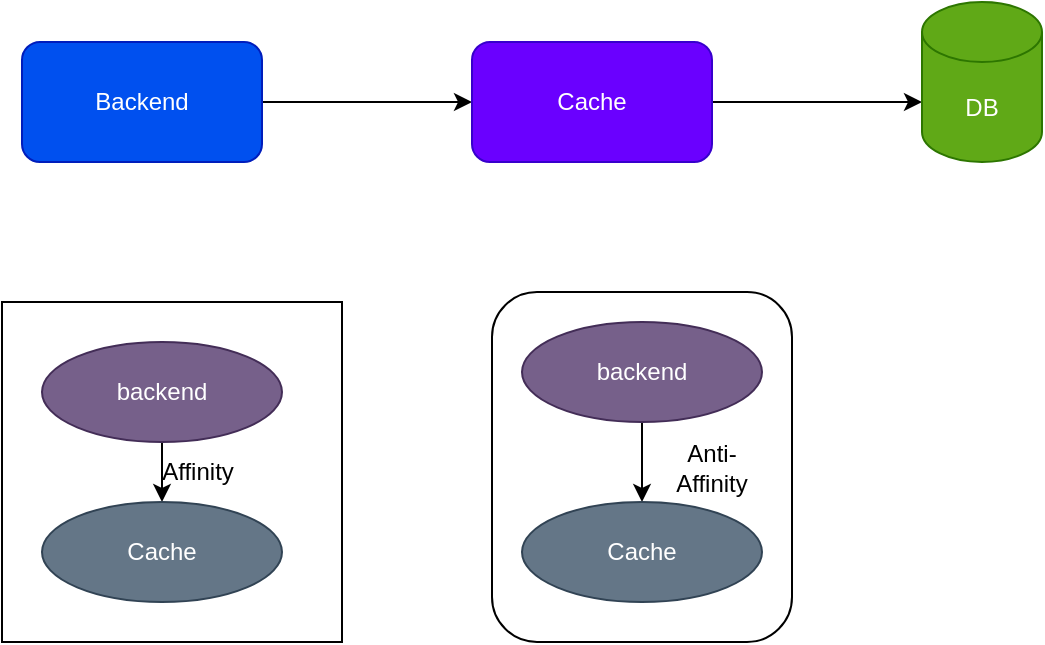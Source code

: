<mxfile version="24.9.0">
  <diagram name="Page-1" id="Q8pSoCGXSd7IFROrWKjH">
    <mxGraphModel dx="521" dy="557" grid="1" gridSize="10" guides="1" tooltips="1" connect="1" arrows="1" fold="1" page="1" pageScale="1" pageWidth="850" pageHeight="1100" math="0" shadow="0">
      <root>
        <mxCell id="0" />
        <mxCell id="1" parent="0" />
        <mxCell id="wv1nbfLQQ6nY54woq-Y_-7" value="" style="edgeStyle=orthogonalEdgeStyle;rounded=0;orthogonalLoop=1;jettySize=auto;html=1;" edge="1" parent="1" source="wv1nbfLQQ6nY54woq-Y_-1" target="wv1nbfLQQ6nY54woq-Y_-3">
          <mxGeometry relative="1" as="geometry" />
        </mxCell>
        <mxCell id="wv1nbfLQQ6nY54woq-Y_-1" value="Backend" style="rounded=1;whiteSpace=wrap;html=1;fillColor=#0050ef;fontColor=#ffffff;strokeColor=#001DBC;" vertex="1" parent="1">
          <mxGeometry x="80" y="110" width="120" height="60" as="geometry" />
        </mxCell>
        <mxCell id="wv1nbfLQQ6nY54woq-Y_-5" value="" style="edgeStyle=orthogonalEdgeStyle;rounded=0;orthogonalLoop=1;jettySize=auto;html=1;" edge="1" parent="1" source="wv1nbfLQQ6nY54woq-Y_-3" target="wv1nbfLQQ6nY54woq-Y_-4">
          <mxGeometry relative="1" as="geometry">
            <Array as="points">
              <mxPoint x="500" y="140" />
              <mxPoint x="500" y="140" />
            </Array>
          </mxGeometry>
        </mxCell>
        <mxCell id="wv1nbfLQQ6nY54woq-Y_-3" value="Cache" style="rounded=1;whiteSpace=wrap;html=1;fillColor=#6a00ff;fontColor=#ffffff;strokeColor=#3700CC;" vertex="1" parent="1">
          <mxGeometry x="305" y="110" width="120" height="60" as="geometry" />
        </mxCell>
        <mxCell id="wv1nbfLQQ6nY54woq-Y_-4" value="DB" style="shape=cylinder3;whiteSpace=wrap;html=1;boundedLbl=1;backgroundOutline=1;size=15;fillColor=#60a917;fontColor=#ffffff;strokeColor=#2D7600;" vertex="1" parent="1">
          <mxGeometry x="530" y="90" width="60" height="80" as="geometry" />
        </mxCell>
        <mxCell id="wv1nbfLQQ6nY54woq-Y_-8" value="&amp;nbsp; &amp;nbsp; &amp;nbsp; &amp;nbsp; Affinity" style="whiteSpace=wrap;html=1;aspect=fixed;" vertex="1" parent="1">
          <mxGeometry x="70" y="240" width="170" height="170" as="geometry" />
        </mxCell>
        <mxCell id="wv1nbfLQQ6nY54woq-Y_-18" value="" style="edgeStyle=orthogonalEdgeStyle;rounded=0;orthogonalLoop=1;jettySize=auto;html=1;" edge="1" parent="1" source="wv1nbfLQQ6nY54woq-Y_-9" target="wv1nbfLQQ6nY54woq-Y_-10">
          <mxGeometry relative="1" as="geometry" />
        </mxCell>
        <mxCell id="wv1nbfLQQ6nY54woq-Y_-9" value="backend" style="ellipse;whiteSpace=wrap;html=1;fillColor=#76608a;fontColor=#ffffff;strokeColor=#432D57;" vertex="1" parent="1">
          <mxGeometry x="90" y="260" width="120" height="50" as="geometry" />
        </mxCell>
        <mxCell id="wv1nbfLQQ6nY54woq-Y_-10" value="Cache" style="ellipse;whiteSpace=wrap;html=1;fillColor=#647687;fontColor=#ffffff;strokeColor=#314354;" vertex="1" parent="1">
          <mxGeometry x="90" y="340" width="120" height="50" as="geometry" />
        </mxCell>
        <mxCell id="wv1nbfLQQ6nY54woq-Y_-11" value="" style="rounded=1;whiteSpace=wrap;html=1;" vertex="1" parent="1">
          <mxGeometry x="315" y="235" width="150" height="175" as="geometry" />
        </mxCell>
        <mxCell id="wv1nbfLQQ6nY54woq-Y_-23" value="" style="edgeStyle=orthogonalEdgeStyle;rounded=0;orthogonalLoop=1;jettySize=auto;html=1;" edge="1" parent="1" source="wv1nbfLQQ6nY54woq-Y_-19" target="wv1nbfLQQ6nY54woq-Y_-20">
          <mxGeometry relative="1" as="geometry" />
        </mxCell>
        <mxCell id="wv1nbfLQQ6nY54woq-Y_-19" value="backend" style="ellipse;whiteSpace=wrap;html=1;fillColor=#76608a;fontColor=#ffffff;strokeColor=#432D57;" vertex="1" parent="1">
          <mxGeometry x="330" y="250" width="120" height="50" as="geometry" />
        </mxCell>
        <mxCell id="wv1nbfLQQ6nY54woq-Y_-20" value="Cache" style="ellipse;whiteSpace=wrap;html=1;fillColor=#647687;fontColor=#ffffff;strokeColor=#314354;" vertex="1" parent="1">
          <mxGeometry x="330" y="340" width="120" height="50" as="geometry" />
        </mxCell>
        <mxCell id="wv1nbfLQQ6nY54woq-Y_-24" value="Anti-Affinity" style="text;html=1;align=center;verticalAlign=middle;whiteSpace=wrap;rounded=0;" vertex="1" parent="1">
          <mxGeometry x="395" y="307.5" width="60" height="30" as="geometry" />
        </mxCell>
      </root>
    </mxGraphModel>
  </diagram>
</mxfile>
